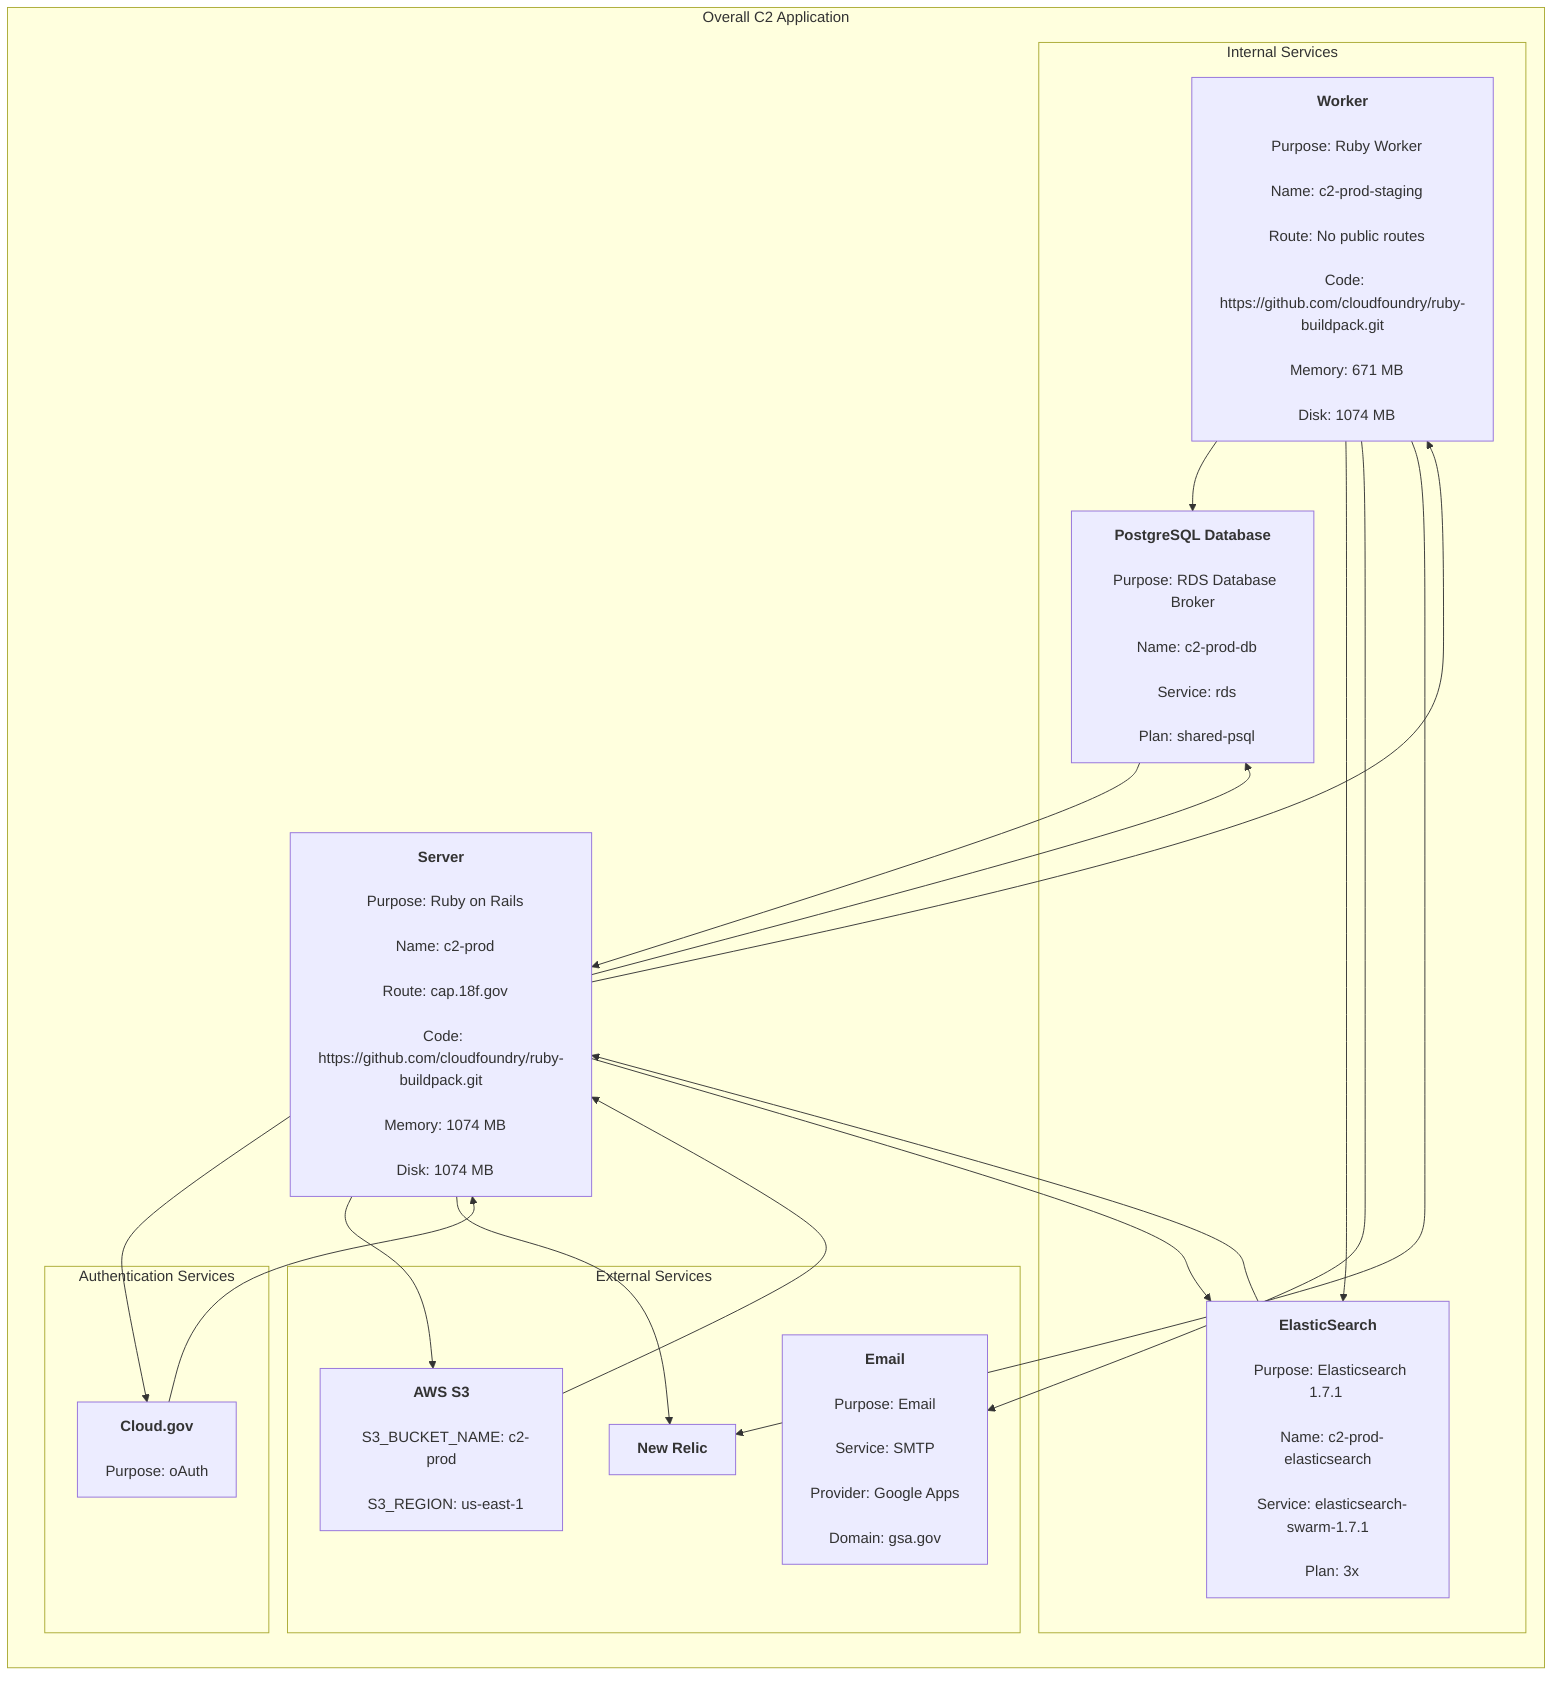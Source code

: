 %% Graph
graph LR
  subgraph Overall C2 Application
    rails
    subgraph External Services
      s3
      newrelic
      email
    end
    subgraph Authentication Services
      login
    end
    subgraph Internal Services
      worker
      search
      db
    end
  end

%% Connections
rails-->worker

rails-->login

rails-->db
rails-->search

rails-->s3
rails-->newrelic

worker-->db
worker-->search
worker-->email
worker-->newrelic

login-->rails
db-->rails
search-->rails
s3-->rails


%% Definitions
s3["
  <b>AWS S3</b><br>
  S3_BUCKET_NAME: c2-prod<br>
  S3_REGION: us-east-1
"]
email["
  <b>Email</b><br>
  Purpose: Email<br>
  Service: SMTP<br>
  Provider: Google Apps<br>
  Domain: gsa.gov
"]
newrelic["<b>New Relic</b>"]
rails["
  <b>Server</b><br>
  Purpose: Ruby on Rails<br>
  Name: c2-prod<br>
  Route: cap.18f.gov<br>
  Code: https://github.com/cloudfoundry/ruby-buildpack.git<br>
  Memory: 1074 MB<br>
  Disk: 1074 MB
"]
worker["
  <b>Worker</b><br>
  Purpose: Ruby Worker<br>
  Name: c2-prod-staging<br>
  Route: No public routes<br>
  Code: https://github.com/cloudfoundry/ruby-buildpack.git<br>
  Memory: 671 MB<br>
  Disk: 1074 MB
"]
search["
  <b>ElasticSearch</b><br>
  Purpose: Elasticsearch 1.7.1 <br>
  Name: c2-prod-elasticsearch<br>
  Service: elasticsearch-swarm-1.7.1<br>
  Plan: 3x
"]
db["
  <b>PostgreSQL Database</b><br>
  Purpose: RDS Database Broker<br>
  Name: c2-prod-db<br>
  Service: rds<br>
  Plan: shared-psql<br>
"]
login["
  <b>Cloud.gov</b><br>
  Purpose: oAuth <br>
"]
